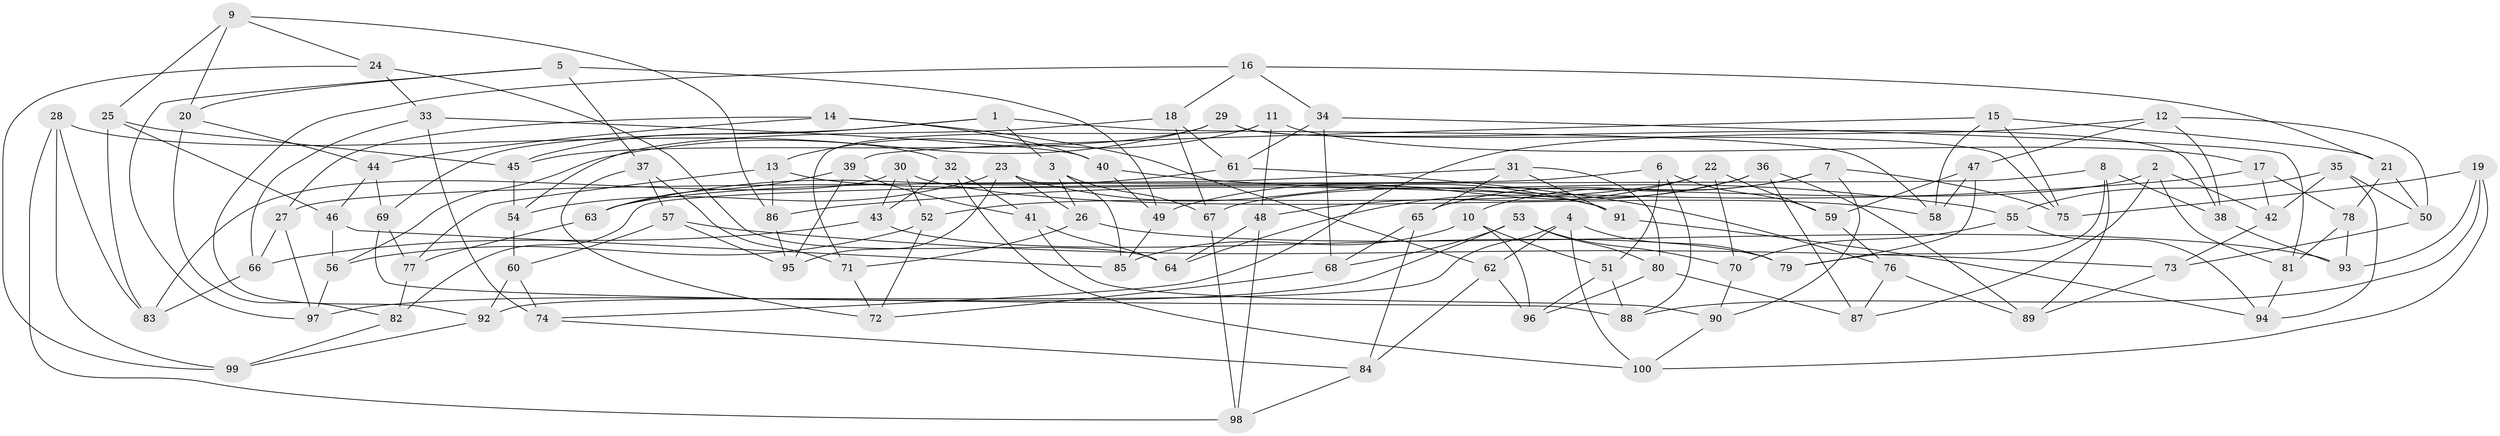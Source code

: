// Generated by graph-tools (version 1.1) at 2025/11/02/27/25 16:11:46]
// undirected, 100 vertices, 200 edges
graph export_dot {
graph [start="1"]
  node [color=gray90,style=filled];
  1;
  2;
  3;
  4;
  5;
  6;
  7;
  8;
  9;
  10;
  11;
  12;
  13;
  14;
  15;
  16;
  17;
  18;
  19;
  20;
  21;
  22;
  23;
  24;
  25;
  26;
  27;
  28;
  29;
  30;
  31;
  32;
  33;
  34;
  35;
  36;
  37;
  38;
  39;
  40;
  41;
  42;
  43;
  44;
  45;
  46;
  47;
  48;
  49;
  50;
  51;
  52;
  53;
  54;
  55;
  56;
  57;
  58;
  59;
  60;
  61;
  62;
  63;
  64;
  65;
  66;
  67;
  68;
  69;
  70;
  71;
  72;
  73;
  74;
  75;
  76;
  77;
  78;
  79;
  80;
  81;
  82;
  83;
  84;
  85;
  86;
  87;
  88;
  89;
  90;
  91;
  92;
  93;
  94;
  95;
  96;
  97;
  98;
  99;
  100;
  1 -- 45;
  1 -- 58;
  1 -- 69;
  1 -- 3;
  2 -- 81;
  2 -- 42;
  2 -- 67;
  2 -- 87;
  3 -- 26;
  3 -- 85;
  3 -- 67;
  4 -- 79;
  4 -- 100;
  4 -- 92;
  4 -- 62;
  5 -- 97;
  5 -- 37;
  5 -- 49;
  5 -- 20;
  6 -- 27;
  6 -- 51;
  6 -- 59;
  6 -- 88;
  7 -- 75;
  7 -- 65;
  7 -- 90;
  7 -- 10;
  8 -- 82;
  8 -- 38;
  8 -- 89;
  8 -- 79;
  9 -- 25;
  9 -- 24;
  9 -- 20;
  9 -- 86;
  10 -- 51;
  10 -- 96;
  10 -- 85;
  11 -- 17;
  11 -- 13;
  11 -- 48;
  11 -- 71;
  12 -- 47;
  12 -- 50;
  12 -- 74;
  12 -- 38;
  13 -- 91;
  13 -- 86;
  13 -- 77;
  14 -- 44;
  14 -- 62;
  14 -- 27;
  14 -- 40;
  15 -- 75;
  15 -- 21;
  15 -- 39;
  15 -- 58;
  16 -- 92;
  16 -- 21;
  16 -- 34;
  16 -- 18;
  17 -- 86;
  17 -- 42;
  17 -- 78;
  18 -- 61;
  18 -- 54;
  18 -- 67;
  19 -- 100;
  19 -- 93;
  19 -- 88;
  19 -- 75;
  20 -- 82;
  20 -- 44;
  21 -- 50;
  21 -- 78;
  22 -- 59;
  22 -- 48;
  22 -- 70;
  22 -- 52;
  23 -- 95;
  23 -- 91;
  23 -- 26;
  23 -- 54;
  24 -- 64;
  24 -- 33;
  24 -- 99;
  25 -- 83;
  25 -- 46;
  25 -- 45;
  26 -- 71;
  26 -- 93;
  27 -- 66;
  27 -- 97;
  28 -- 83;
  28 -- 99;
  28 -- 98;
  28 -- 32;
  29 -- 45;
  29 -- 75;
  29 -- 38;
  29 -- 56;
  30 -- 83;
  30 -- 52;
  30 -- 43;
  30 -- 58;
  31 -- 63;
  31 -- 80;
  31 -- 91;
  31 -- 65;
  32 -- 100;
  32 -- 41;
  32 -- 43;
  33 -- 66;
  33 -- 40;
  33 -- 74;
  34 -- 81;
  34 -- 68;
  34 -- 61;
  35 -- 94;
  35 -- 55;
  35 -- 50;
  35 -- 42;
  36 -- 89;
  36 -- 64;
  36 -- 87;
  36 -- 49;
  37 -- 72;
  37 -- 57;
  37 -- 71;
  38 -- 93;
  39 -- 41;
  39 -- 63;
  39 -- 95;
  40 -- 55;
  40 -- 49;
  41 -- 64;
  41 -- 90;
  42 -- 73;
  43 -- 66;
  43 -- 79;
  44 -- 69;
  44 -- 46;
  45 -- 54;
  46 -- 56;
  46 -- 85;
  47 -- 59;
  47 -- 58;
  47 -- 79;
  48 -- 64;
  48 -- 98;
  49 -- 85;
  50 -- 73;
  51 -- 96;
  51 -- 88;
  52 -- 56;
  52 -- 72;
  53 -- 80;
  53 -- 97;
  53 -- 68;
  53 -- 70;
  54 -- 60;
  55 -- 94;
  55 -- 70;
  56 -- 97;
  57 -- 60;
  57 -- 73;
  57 -- 95;
  59 -- 76;
  60 -- 92;
  60 -- 74;
  61 -- 63;
  61 -- 76;
  62 -- 84;
  62 -- 96;
  63 -- 77;
  65 -- 84;
  65 -- 68;
  66 -- 83;
  67 -- 98;
  68 -- 72;
  69 -- 77;
  69 -- 88;
  70 -- 90;
  71 -- 72;
  73 -- 89;
  74 -- 84;
  76 -- 87;
  76 -- 89;
  77 -- 82;
  78 -- 93;
  78 -- 81;
  80 -- 87;
  80 -- 96;
  81 -- 94;
  82 -- 99;
  84 -- 98;
  86 -- 95;
  90 -- 100;
  91 -- 94;
  92 -- 99;
}
